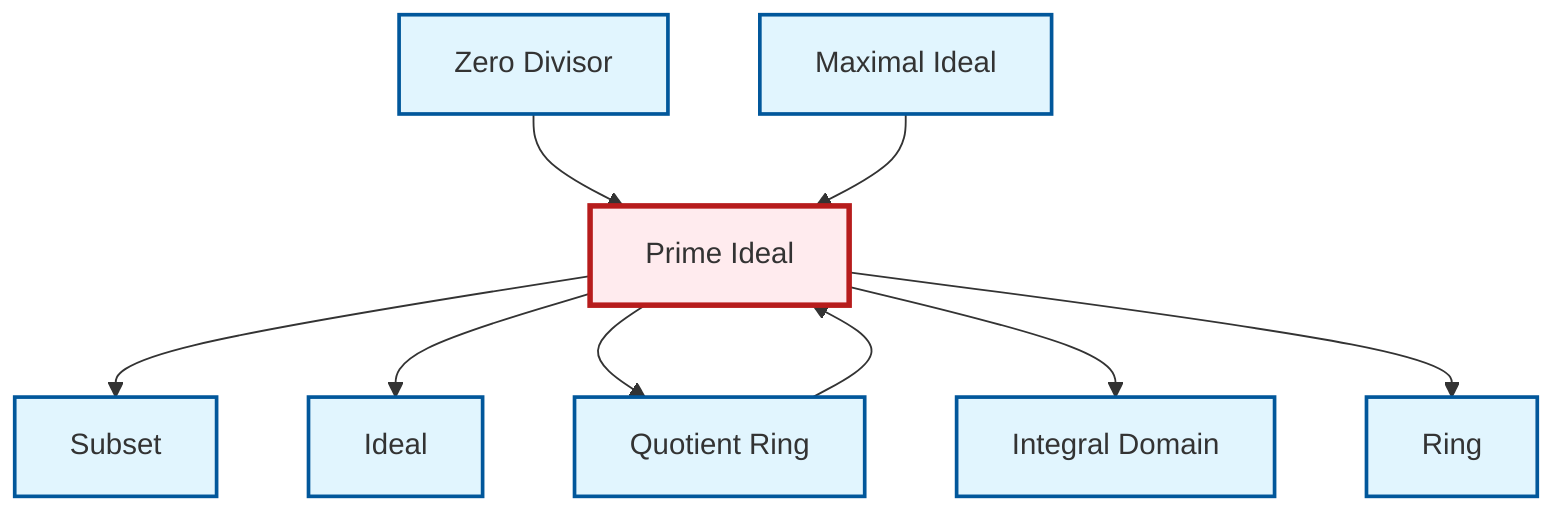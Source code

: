graph TD
    classDef definition fill:#e1f5fe,stroke:#01579b,stroke-width:2px
    classDef theorem fill:#f3e5f5,stroke:#4a148c,stroke-width:2px
    classDef axiom fill:#fff3e0,stroke:#e65100,stroke-width:2px
    classDef example fill:#e8f5e9,stroke:#1b5e20,stroke-width:2px
    classDef current fill:#ffebee,stroke:#b71c1c,stroke-width:3px
    def-prime-ideal["Prime Ideal"]:::definition
    def-zero-divisor["Zero Divisor"]:::definition
    def-ideal["Ideal"]:::definition
    def-maximal-ideal["Maximal Ideal"]:::definition
    def-quotient-ring["Quotient Ring"]:::definition
    def-integral-domain["Integral Domain"]:::definition
    def-ring["Ring"]:::definition
    def-subset["Subset"]:::definition
    def-quotient-ring --> def-prime-ideal
    def-prime-ideal --> def-subset
    def-zero-divisor --> def-prime-ideal
    def-prime-ideal --> def-ideal
    def-prime-ideal --> def-quotient-ring
    def-maximal-ideal --> def-prime-ideal
    def-prime-ideal --> def-integral-domain
    def-prime-ideal --> def-ring
    class def-prime-ideal current